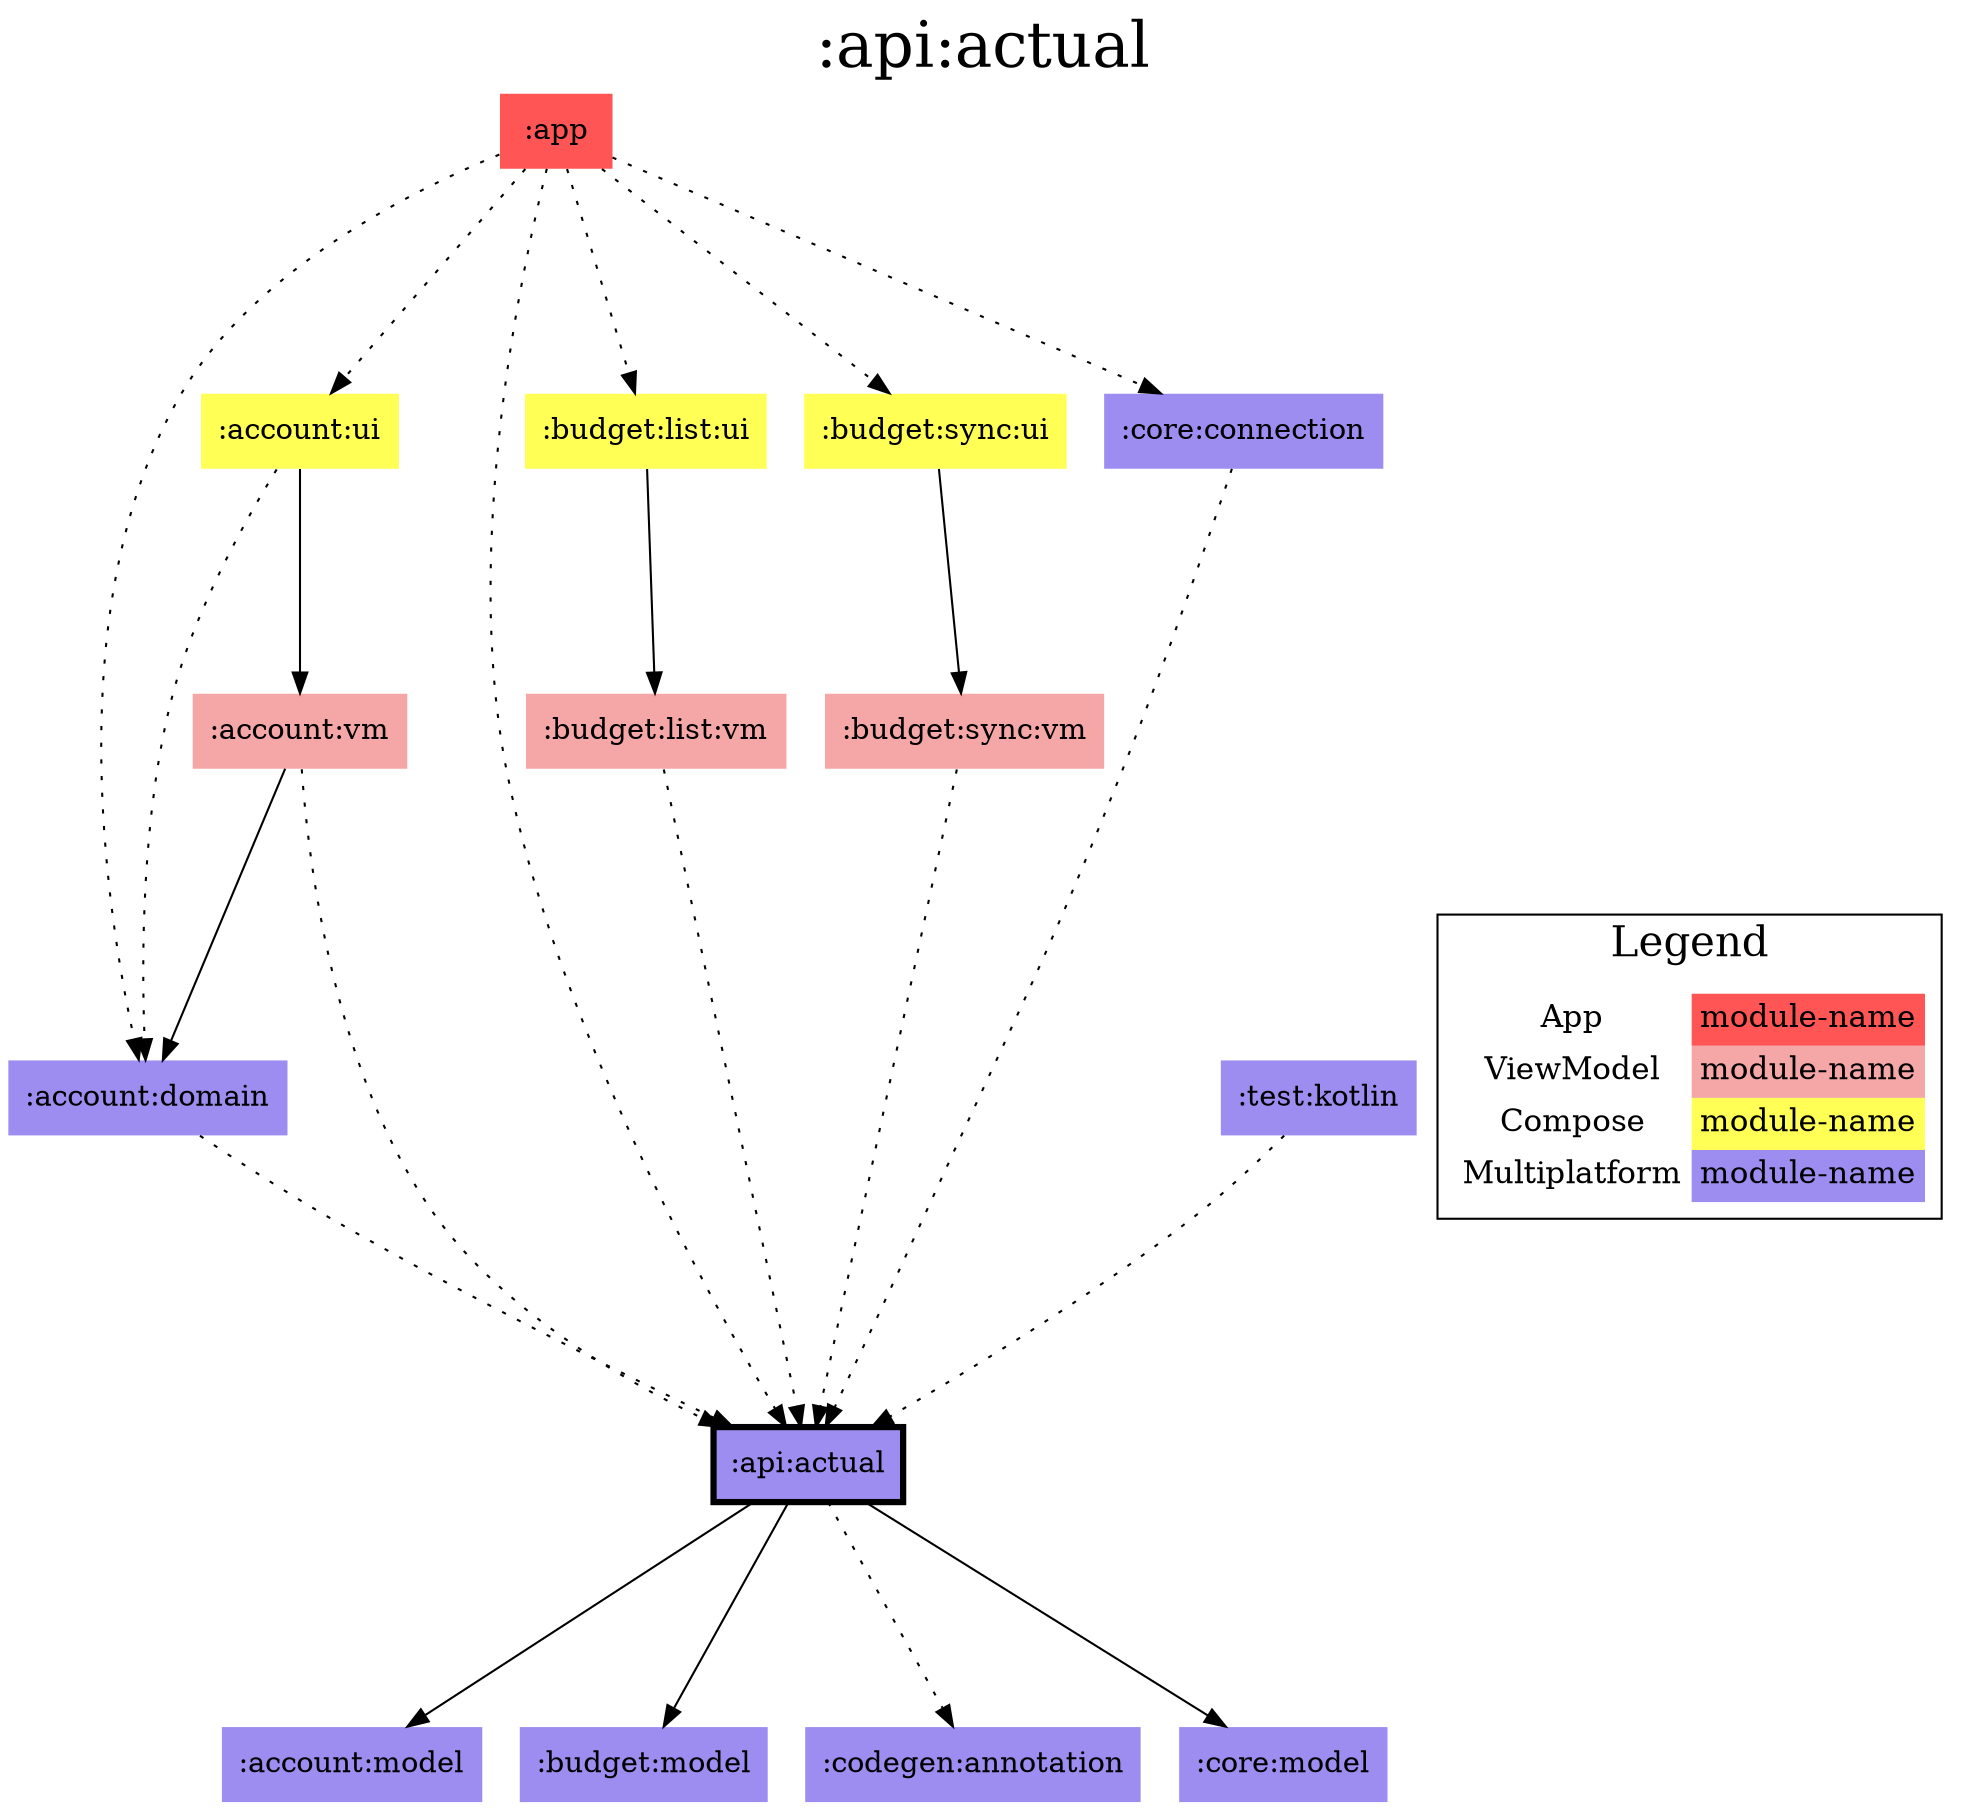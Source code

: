 digraph {
edge ["dir"="forward"]
graph ["dpi"="100","label"=":api:actual","labelloc"="t","fontsize"="30","ranksep"="1.5","rankdir"="TB"]
node ["style"="filled"]
":account:domain" ["fillcolor"="#9D8DF1","shape"="none"]
":account:model" ["fillcolor"="#9D8DF1","shape"="none"]
":account:ui" ["fillcolor"="#FFFF55","shape"="none"]
":account:vm" ["fillcolor"="#F5A6A6","shape"="none"]
":api:actual" ["fillcolor"="#9D8DF1","color"="black","penwidth"="3","shape"="box"]
":app" ["fillcolor"="#FF5555","shape"="none"]
":budget:list:ui" ["fillcolor"="#FFFF55","shape"="none"]
":budget:list:vm" ["fillcolor"="#F5A6A6","shape"="none"]
":budget:model" ["fillcolor"="#9D8DF1","shape"="none"]
":budget:sync:ui" ["fillcolor"="#FFFF55","shape"="none"]
":budget:sync:vm" ["fillcolor"="#F5A6A6","shape"="none"]
":codegen:annotation" ["fillcolor"="#9D8DF1","shape"="none"]
":core:connection" ["fillcolor"="#9D8DF1","shape"="none"]
":core:model" ["fillcolor"="#9D8DF1","shape"="none"]
":test:kotlin" ["fillcolor"="#9D8DF1","shape"="none"]
{
edge ["dir"="none"]
graph ["rank"="same"]
":api:actual"
}
":account:domain" -> ":api:actual" ["style"="dotted"]
":account:ui" -> ":account:domain" ["style"="dotted"]
":account:ui" -> ":account:vm"
":account:vm" -> ":account:domain"
":account:vm" -> ":api:actual" ["style"="dotted"]
":api:actual" -> ":account:model"
":api:actual" -> ":budget:model"
":api:actual" -> ":codegen:annotation" ["style"="dotted"]
":api:actual" -> ":core:model"
":app" -> ":account:domain" ["style"="dotted"]
":app" -> ":account:ui" ["style"="dotted"]
":app" -> ":api:actual" ["style"="dotted"]
":app" -> ":budget:list:ui" ["style"="dotted"]
":app" -> ":budget:sync:ui" ["style"="dotted"]
":app" -> ":core:connection" ["style"="dotted"]
":budget:list:ui" -> ":budget:list:vm"
":budget:list:vm" -> ":api:actual" ["style"="dotted"]
":budget:sync:ui" -> ":budget:sync:vm"
":budget:sync:vm" -> ":api:actual" ["style"="dotted"]
":core:connection" -> ":api:actual" ["style"="dotted"]
":test:kotlin" -> ":api:actual" ["style"="dotted"]
subgraph "cluster_legend" {
edge ["dir"="none"]
graph ["label"="Legend","fontsize"="20"]
"Legend" ["style"="filled","fillcolor"="#FFFFFF","shape"="none","margin"="0","fontsize"="15","label"=<
<TABLE BORDER="0" CELLBORDER="0" CELLSPACING="0" CELLPADDING="4">
<TR><TD>App</TD><TD BGCOLOR="#FF5555">module-name</TD></TR>
<TR><TD>ViewModel</TD><TD BGCOLOR="#F5A6A6">module-name</TD></TR>
<TR><TD>Compose</TD><TD BGCOLOR="#FFFF55">module-name</TD></TR>
<TR><TD>Multiplatform</TD><TD BGCOLOR="#9D8DF1">module-name</TD></TR>
</TABLE>
>]
} -> ":api:actual" ["style"="invis"]
}
